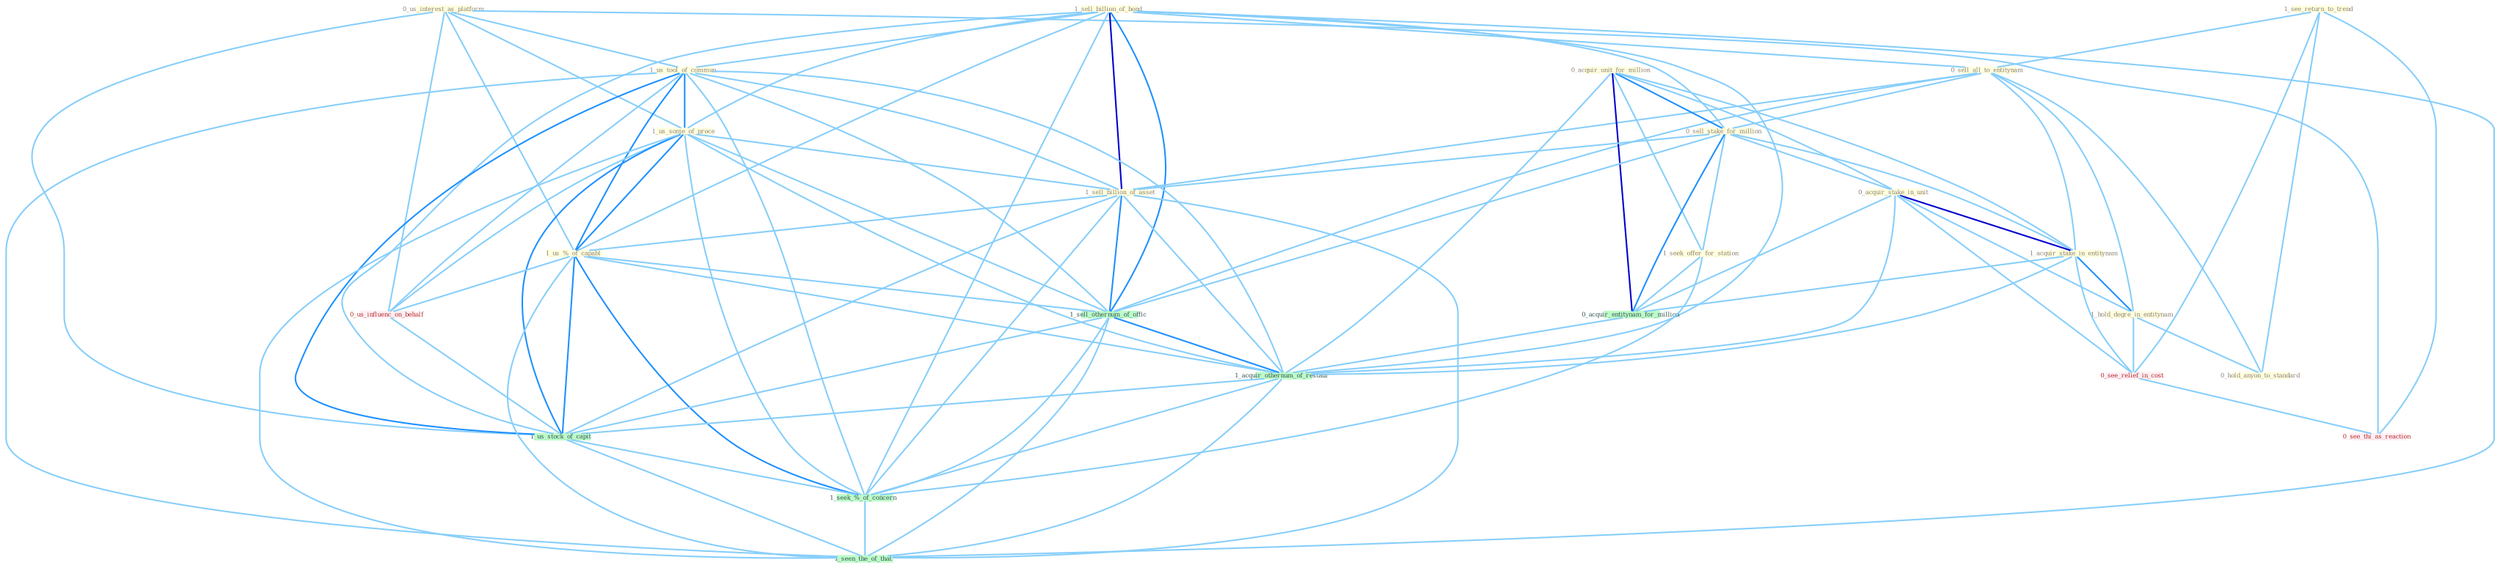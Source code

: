Graph G{ 
    node
    [shape=polygon,style=filled,width=.5,height=.06,color="#BDFCC9",fixedsize=true,fontsize=4,
    fontcolor="#2f4f4f"];
    {node
    [color="#ffffe0", fontcolor="#8b7d6b"] "0_us_interest_as_platform " "1_sell_billion_of_bond " "1_see_return_to_trend " "0_sell_all_to_entitynam " "0_acquir_unit_for_million " "1_us_tool_of_commun " "1_us_some_of_proce " "0_sell_stake_for_million " "0_acquir_stake_in_unit " "1_acquir_stake_in_entitynam " "1_sell_billion_of_asset " "1_hold_degre_in_entitynam " "1_us_%_of_capabl " "0_hold_anyon_to_standard " "1_seek_offer_for_station "}
{node [color="#fff0f5", fontcolor="#b22222"] "0_us_influenc_on_behalf " "0_see_relief_in_cost " "0_see_thi_as_reaction "}
edge [color="#B0E2FF"];

	"0_us_interest_as_platform " -- "1_us_tool_of_commun " [w="1", color="#87cefa" ];
	"0_us_interest_as_platform " -- "1_us_some_of_proce " [w="1", color="#87cefa" ];
	"0_us_interest_as_platform " -- "1_us_%_of_capabl " [w="1", color="#87cefa" ];
	"0_us_interest_as_platform " -- "0_us_influenc_on_behalf " [w="1", color="#87cefa" ];
	"0_us_interest_as_platform " -- "0_see_thi_as_reaction " [w="1", color="#87cefa" ];
	"0_us_interest_as_platform " -- "1_us_stock_of_capit " [w="1", color="#87cefa" ];
	"1_sell_billion_of_bond " -- "0_sell_all_to_entitynam " [w="1", color="#87cefa" ];
	"1_sell_billion_of_bond " -- "1_us_tool_of_commun " [w="1", color="#87cefa" ];
	"1_sell_billion_of_bond " -- "1_us_some_of_proce " [w="1", color="#87cefa" ];
	"1_sell_billion_of_bond " -- "0_sell_stake_for_million " [w="1", color="#87cefa" ];
	"1_sell_billion_of_bond " -- "1_sell_billion_of_asset " [w="3", color="#0000cd" , len=0.6];
	"1_sell_billion_of_bond " -- "1_us_%_of_capabl " [w="1", color="#87cefa" ];
	"1_sell_billion_of_bond " -- "1_sell_othernum_of_offic " [w="2", color="#1e90ff" , len=0.8];
	"1_sell_billion_of_bond " -- "1_acquir_othernum_of_restaur " [w="1", color="#87cefa" ];
	"1_sell_billion_of_bond " -- "1_us_stock_of_capit " [w="1", color="#87cefa" ];
	"1_sell_billion_of_bond " -- "1_seek_%_of_concern " [w="1", color="#87cefa" ];
	"1_sell_billion_of_bond " -- "1_seen_the_of_that " [w="1", color="#87cefa" ];
	"1_see_return_to_trend " -- "0_sell_all_to_entitynam " [w="1", color="#87cefa" ];
	"1_see_return_to_trend " -- "0_hold_anyon_to_standard " [w="1", color="#87cefa" ];
	"1_see_return_to_trend " -- "0_see_relief_in_cost " [w="1", color="#87cefa" ];
	"1_see_return_to_trend " -- "0_see_thi_as_reaction " [w="1", color="#87cefa" ];
	"0_sell_all_to_entitynam " -- "0_sell_stake_for_million " [w="1", color="#87cefa" ];
	"0_sell_all_to_entitynam " -- "1_acquir_stake_in_entitynam " [w="1", color="#87cefa" ];
	"0_sell_all_to_entitynam " -- "1_sell_billion_of_asset " [w="1", color="#87cefa" ];
	"0_sell_all_to_entitynam " -- "1_hold_degre_in_entitynam " [w="1", color="#87cefa" ];
	"0_sell_all_to_entitynam " -- "0_hold_anyon_to_standard " [w="1", color="#87cefa" ];
	"0_sell_all_to_entitynam " -- "1_sell_othernum_of_offic " [w="1", color="#87cefa" ];
	"0_acquir_unit_for_million " -- "0_sell_stake_for_million " [w="2", color="#1e90ff" , len=0.8];
	"0_acquir_unit_for_million " -- "0_acquir_stake_in_unit " [w="1", color="#87cefa" ];
	"0_acquir_unit_for_million " -- "1_acquir_stake_in_entitynam " [w="1", color="#87cefa" ];
	"0_acquir_unit_for_million " -- "1_seek_offer_for_station " [w="1", color="#87cefa" ];
	"0_acquir_unit_for_million " -- "0_acquir_entitynam_for_million " [w="3", color="#0000cd" , len=0.6];
	"0_acquir_unit_for_million " -- "1_acquir_othernum_of_restaur " [w="1", color="#87cefa" ];
	"1_us_tool_of_commun " -- "1_us_some_of_proce " [w="2", color="#1e90ff" , len=0.8];
	"1_us_tool_of_commun " -- "1_sell_billion_of_asset " [w="1", color="#87cefa" ];
	"1_us_tool_of_commun " -- "1_us_%_of_capabl " [w="2", color="#1e90ff" , len=0.8];
	"1_us_tool_of_commun " -- "1_sell_othernum_of_offic " [w="1", color="#87cefa" ];
	"1_us_tool_of_commun " -- "0_us_influenc_on_behalf " [w="1", color="#87cefa" ];
	"1_us_tool_of_commun " -- "1_acquir_othernum_of_restaur " [w="1", color="#87cefa" ];
	"1_us_tool_of_commun " -- "1_us_stock_of_capit " [w="2", color="#1e90ff" , len=0.8];
	"1_us_tool_of_commun " -- "1_seek_%_of_concern " [w="1", color="#87cefa" ];
	"1_us_tool_of_commun " -- "1_seen_the_of_that " [w="1", color="#87cefa" ];
	"1_us_some_of_proce " -- "1_sell_billion_of_asset " [w="1", color="#87cefa" ];
	"1_us_some_of_proce " -- "1_us_%_of_capabl " [w="2", color="#1e90ff" , len=0.8];
	"1_us_some_of_proce " -- "1_sell_othernum_of_offic " [w="1", color="#87cefa" ];
	"1_us_some_of_proce " -- "0_us_influenc_on_behalf " [w="1", color="#87cefa" ];
	"1_us_some_of_proce " -- "1_acquir_othernum_of_restaur " [w="1", color="#87cefa" ];
	"1_us_some_of_proce " -- "1_us_stock_of_capit " [w="2", color="#1e90ff" , len=0.8];
	"1_us_some_of_proce " -- "1_seek_%_of_concern " [w="1", color="#87cefa" ];
	"1_us_some_of_proce " -- "1_seen_the_of_that " [w="1", color="#87cefa" ];
	"0_sell_stake_for_million " -- "0_acquir_stake_in_unit " [w="1", color="#87cefa" ];
	"0_sell_stake_for_million " -- "1_acquir_stake_in_entitynam " [w="1", color="#87cefa" ];
	"0_sell_stake_for_million " -- "1_sell_billion_of_asset " [w="1", color="#87cefa" ];
	"0_sell_stake_for_million " -- "1_seek_offer_for_station " [w="1", color="#87cefa" ];
	"0_sell_stake_for_million " -- "0_acquir_entitynam_for_million " [w="2", color="#1e90ff" , len=0.8];
	"0_sell_stake_for_million " -- "1_sell_othernum_of_offic " [w="1", color="#87cefa" ];
	"0_acquir_stake_in_unit " -- "1_acquir_stake_in_entitynam " [w="3", color="#0000cd" , len=0.6];
	"0_acquir_stake_in_unit " -- "1_hold_degre_in_entitynam " [w="1", color="#87cefa" ];
	"0_acquir_stake_in_unit " -- "0_acquir_entitynam_for_million " [w="1", color="#87cefa" ];
	"0_acquir_stake_in_unit " -- "0_see_relief_in_cost " [w="1", color="#87cefa" ];
	"0_acquir_stake_in_unit " -- "1_acquir_othernum_of_restaur " [w="1", color="#87cefa" ];
	"1_acquir_stake_in_entitynam " -- "1_hold_degre_in_entitynam " [w="2", color="#1e90ff" , len=0.8];
	"1_acquir_stake_in_entitynam " -- "0_acquir_entitynam_for_million " [w="1", color="#87cefa" ];
	"1_acquir_stake_in_entitynam " -- "0_see_relief_in_cost " [w="1", color="#87cefa" ];
	"1_acquir_stake_in_entitynam " -- "1_acquir_othernum_of_restaur " [w="1", color="#87cefa" ];
	"1_sell_billion_of_asset " -- "1_us_%_of_capabl " [w="1", color="#87cefa" ];
	"1_sell_billion_of_asset " -- "1_sell_othernum_of_offic " [w="2", color="#1e90ff" , len=0.8];
	"1_sell_billion_of_asset " -- "1_acquir_othernum_of_restaur " [w="1", color="#87cefa" ];
	"1_sell_billion_of_asset " -- "1_us_stock_of_capit " [w="1", color="#87cefa" ];
	"1_sell_billion_of_asset " -- "1_seek_%_of_concern " [w="1", color="#87cefa" ];
	"1_sell_billion_of_asset " -- "1_seen_the_of_that " [w="1", color="#87cefa" ];
	"1_hold_degre_in_entitynam " -- "0_hold_anyon_to_standard " [w="1", color="#87cefa" ];
	"1_hold_degre_in_entitynam " -- "0_see_relief_in_cost " [w="1", color="#87cefa" ];
	"1_us_%_of_capabl " -- "1_sell_othernum_of_offic " [w="1", color="#87cefa" ];
	"1_us_%_of_capabl " -- "0_us_influenc_on_behalf " [w="1", color="#87cefa" ];
	"1_us_%_of_capabl " -- "1_acquir_othernum_of_restaur " [w="1", color="#87cefa" ];
	"1_us_%_of_capabl " -- "1_us_stock_of_capit " [w="2", color="#1e90ff" , len=0.8];
	"1_us_%_of_capabl " -- "1_seek_%_of_concern " [w="2", color="#1e90ff" , len=0.8];
	"1_us_%_of_capabl " -- "1_seen_the_of_that " [w="1", color="#87cefa" ];
	"1_seek_offer_for_station " -- "0_acquir_entitynam_for_million " [w="1", color="#87cefa" ];
	"1_seek_offer_for_station " -- "1_seek_%_of_concern " [w="1", color="#87cefa" ];
	"0_acquir_entitynam_for_million " -- "1_acquir_othernum_of_restaur " [w="1", color="#87cefa" ];
	"1_sell_othernum_of_offic " -- "1_acquir_othernum_of_restaur " [w="2", color="#1e90ff" , len=0.8];
	"1_sell_othernum_of_offic " -- "1_us_stock_of_capit " [w="1", color="#87cefa" ];
	"1_sell_othernum_of_offic " -- "1_seek_%_of_concern " [w="1", color="#87cefa" ];
	"1_sell_othernum_of_offic " -- "1_seen_the_of_that " [w="1", color="#87cefa" ];
	"0_us_influenc_on_behalf " -- "1_us_stock_of_capit " [w="1", color="#87cefa" ];
	"0_see_relief_in_cost " -- "0_see_thi_as_reaction " [w="1", color="#87cefa" ];
	"1_acquir_othernum_of_restaur " -- "1_us_stock_of_capit " [w="1", color="#87cefa" ];
	"1_acquir_othernum_of_restaur " -- "1_seek_%_of_concern " [w="1", color="#87cefa" ];
	"1_acquir_othernum_of_restaur " -- "1_seen_the_of_that " [w="1", color="#87cefa" ];
	"1_us_stock_of_capit " -- "1_seek_%_of_concern " [w="1", color="#87cefa" ];
	"1_us_stock_of_capit " -- "1_seen_the_of_that " [w="1", color="#87cefa" ];
	"1_seek_%_of_concern " -- "1_seen_the_of_that " [w="1", color="#87cefa" ];
}
